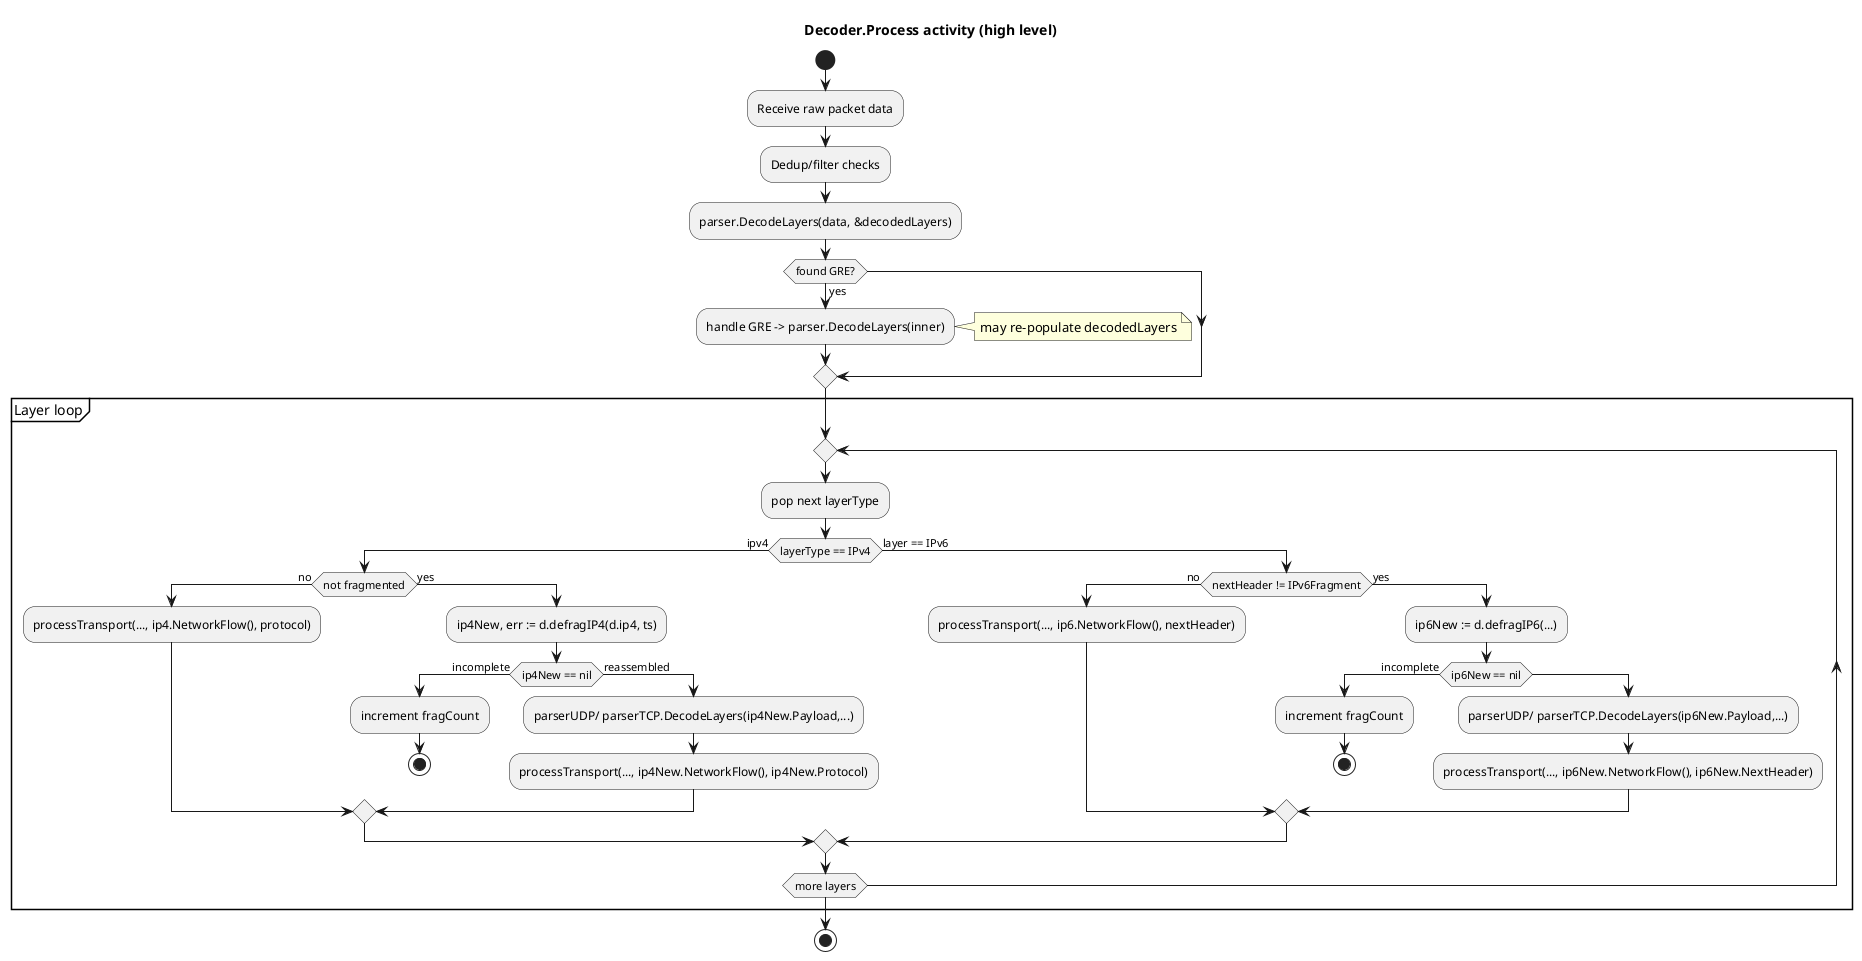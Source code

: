 ' Activity + Sequence diagrams for decoder.Process entry point
' Generated from decoder.go behavior (Process -> decode -> defrag -> transport -> app processing)

@startuml DecoderActivity
title Decoder.Process activity (high level)

start
:Receive raw packet data;
:Dedup/filter checks;
:parser.DecodeLayers(data, &decodedLayers);

if (found GRE?) then (yes)
  :handle GRE -> parser.DecodeLayers(inner);
  note right: may re-populate decodedLayers
endif

partition "Layer loop" {
  repeat
    :pop next layerType;
    if (layerType == IPv4) then (ipv4)
      if (not fragmented) then (no)
        :processTransport(..., ip4.NetworkFlow(), protocol);
      else (yes)
        :ip4New, err := d.defragIP4(d.ip4, ts);
        if (ip4New == nil) then (incomplete)
          :increment fragCount; 
          stop
        else (reassembled)
          :parserUDP/ parserTCP.DecodeLayers(ip4New.Payload,...);
          :processTransport(..., ip4New.NetworkFlow(), ip4New.Protocol);
        endif
      endif
    else (layer == IPv6)
      if (nextHeader != IPv6Fragment) then (no)
        :processTransport(..., ip6.NetworkFlow(), nextHeader);
      else (yes)
        :ip6New := d.defragIP6(...);
        if (ip6New == nil) then (incomplete)
          :increment fragCount;
          stop
        else
          :parserUDP/ parserTCP.DecodeLayers(ip6New.Payload,...);
          :processTransport(..., ip6New.NetworkFlow(), ip6New.NextHeader);
        endif
      endif
    endif
  repeat while (more layers)
}

stop
@enduml

@startuml DecoderSequence
title Decoder.Process sequence (detailed)

actor PacketSource
participant "Decoder.Process" as Process
participant "DecodingLayerParser" as Parser
participant "ip4defrag" as Defrag4
participant "ip6defrag" as Defrag6
participant "processTransport" as Transport
participant "UDP handler" as UDP
participant "TCP handler" as TCP
participant "SCTP handler" as SCTP
participant "tcpassembly.Assembler" as Asm
participant "tcpStreamFactory.New / tcpStream" as tcpStream
participant "correlateRTCP / extractCID / app processors" as App
participant "PacketQueue" as Queue

== parse incoming ==
PacketSource -> Process : Process(data, ci)
Process -> Parser : DecodeLayers(data, &decodedLayers)
Parser --> Process : decodedLayers

alt GRE present
  Process -> Parser : DecodeLayers(gre.Payload, &decodedLayers)
  Parser --> Process : inner layers
end

loop iterate decodedLayers
  alt layer == IPv4
    Process -> Process : check fragmentation flags
    alt not fragmented
      Process -> Transport : processTransport(..., ip4.NetworkFlow(), ip4.Protocol)
    else fragmented
      Process -> Defrag4 : defragIP4(d.ip4, ts)
      alt not complete
        Defrag4 --> Process : nil (wait for more fragments)
      else reassembled
        Defrag4 --> Process : ip4New
        Process -> Parser : parserUDP/ parserTCP.DecodeLayers(ip4New.Payload)
        Parser --> Process : decodedLayers (for reassembled payload)
        Process -> Transport : processTransport(..., ip4New.NetworkFlow(), ip4New.Protocol)
      end
    end
  else layer == IPv6
    Process -> Process : check ip6.NextHeader
    alt not fragment
      Process -> Transport : processTransport(..., ip6.NetworkFlow(), ip6.NextHeader)
    else fragment
      Process -> Defrag6 : defragIP6(d.ip6, ip6frag, ts)
      alt not complete
        Defrag6 --> Process : nil (wait)
      else reassembled
        Defrag6 --> Process : ip6New
        Process -> Parser : parserUDP/ parserTCP.DecodeLayers(ip6New.Payload)
        Parser --> Process : decodedLayers
        Process -> Transport : processTransport(..., ip6New.NetworkFlow(), ip6New.NextHeader)
      end
    end
  else
    Process -> Process : handle other layers
  end
end

== transport processing ==
Transport -> Transport : loop over decodedLayers
alt UDP
  Transport -> UDP : set pkt fields, udp.Payload
  alt RTP/RTCP detection
    UDP -> App : correlateRTCP(...) [RTCP]
    alt correlate success
      App --> Transport : pkt.Payload, CID
      Transport -> Queue : PacketQueue <- pkt (enqueue RTCP)
    else correlate fail
      App --> Transport : nil (increment rtcpFailCount)
    end
  else RTP
    UDP -> App : protos.NewRTP for debug (optional)
    Transport -> Transport : drop payload / return
  end
  Transport -> App : extractCID(src,dst,payload) (SIP over UDP path)
else TCP
  Transport -> TCP : set pkt fields
  alt config.Cfg.Reassembly == true
    TCP -> Asm : AssembleWithTimestamp(flow, tcp, ts)
    note right: gopacket tcpassembly will create stream via factory
    Asm -> tcpStream : New stream / Reassembled -> tcpStream.Reassembled(...)
    tcpStream -> App : process reassembled bytes (extractCID / SIP parsing)
    tcpStream -> Queue : enqueue SIP HEP packets as needed
  else if config.Cfg.SipAssembly
    TCP -> Transport : checkTransport(...) aggregate fragments
    Transport -> App : extractCID on assembled payloads
  else
    Transport -> App : extractCID(pkt.Payload)
  end
else SCTP
  Transport -> SCTP : set pkt fields, parse chunk, set payload
  Transport -> App : extractCID(pkt.Payload)
end

@enduml